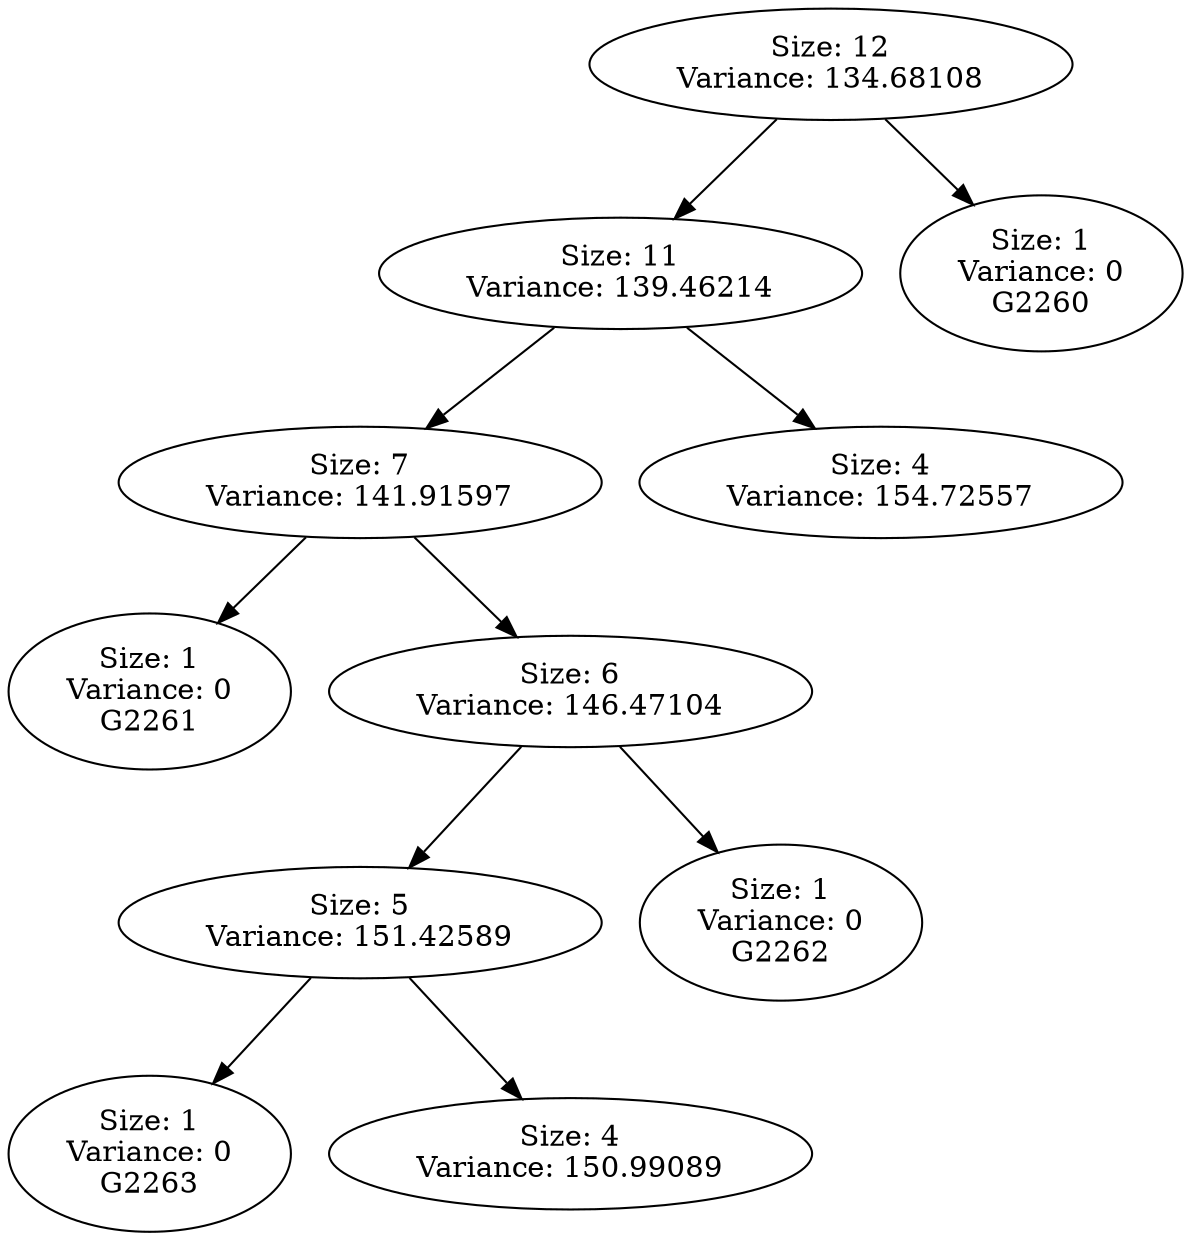 DIGRAPH G {
"Size: 12\nVariance: 134.68108" -> "Size: 11\nVariance: 139.46214" L=0;
"Size: 12\nVariance: 134.68108" -> "Size: 1\nVariance: 0\nG2260" L=0;
"Size: 11\nVariance: 139.46214" -> "Size: 7\nVariance: 141.91597" L=1;
"Size: 11\nVariance: 139.46214" -> "Size: 4\nVariance: 154.72557" L=1;
"Size: 7\nVariance: 141.91597" -> "Size: 1\nVariance: 0\nG2261" L=2;
"Size: 7\nVariance: 141.91597" -> "Size: 6\nVariance: 146.47104" L=2;
"Size: 6\nVariance: 146.47104" -> "Size: 5\nVariance: 151.42589" L=3;
"Size: 6\nVariance: 146.47104" -> "Size: 1\nVariance: 0\nG2262" L=3;
"Size: 5\nVariance: 151.42589" -> "Size: 1\nVariance: 0\nG2263" L=4;
"Size: 5\nVariance: 151.42589" -> "Size: 4\nVariance: 150.99089" L=4;
}
